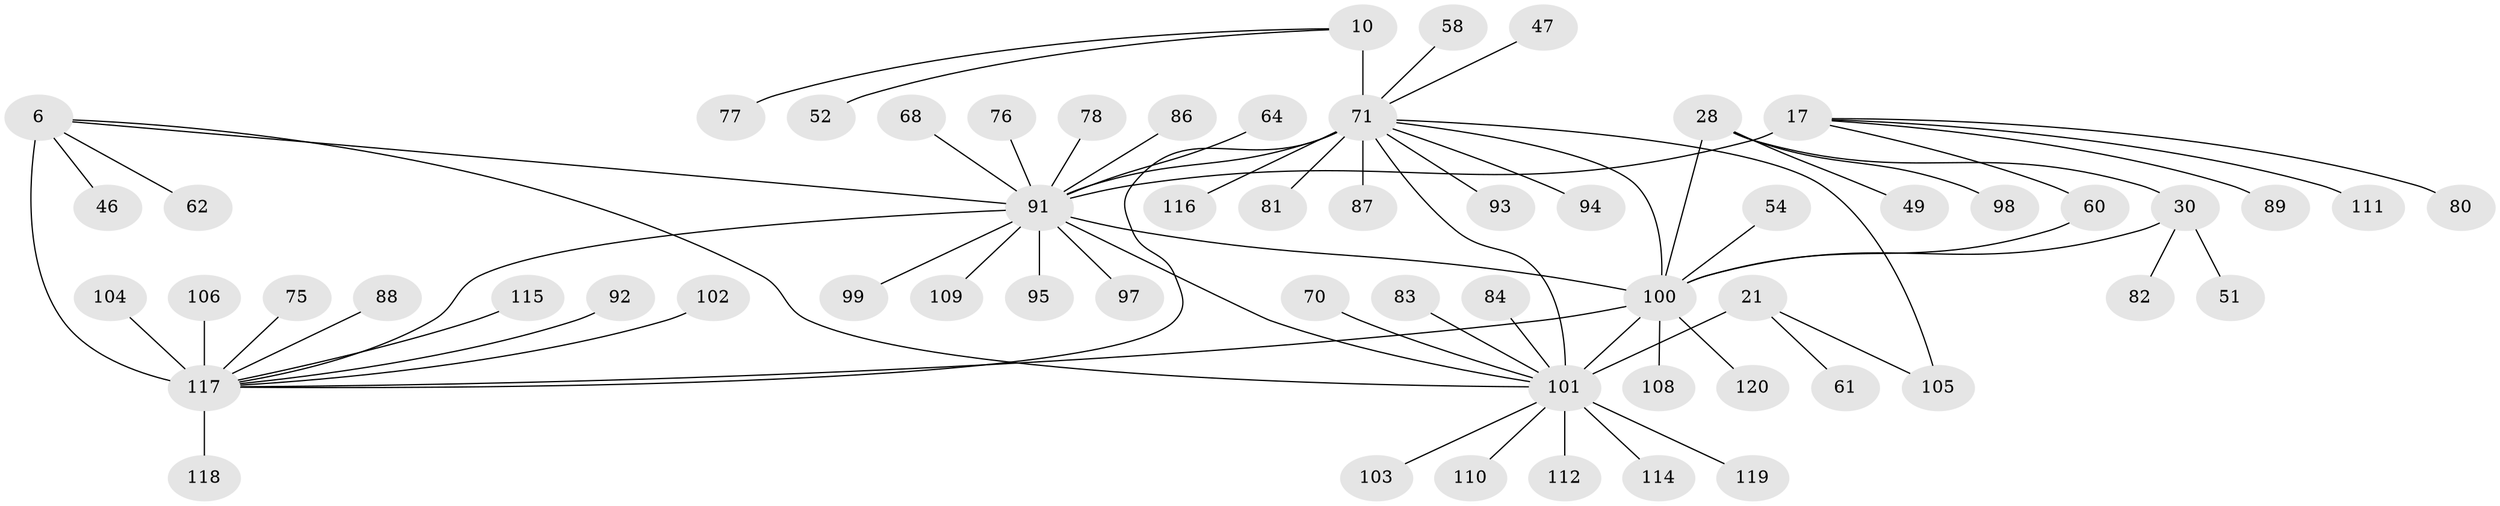 // original degree distribution, {9: 0.05, 8: 0.03333333333333333, 10: 0.05, 6: 0.058333333333333334, 11: 0.016666666666666666, 7: 0.025, 5: 0.008333333333333333, 12: 0.008333333333333333, 1: 0.5583333333333333, 2: 0.175, 3: 0.008333333333333333, 4: 0.008333333333333333}
// Generated by graph-tools (version 1.1) at 2025/58/03/04/25 21:58:43]
// undirected, 60 vertices, 69 edges
graph export_dot {
graph [start="1"]
  node [color=gray90,style=filled];
  6 [super="+2"];
  10 [super="+9"];
  17 [super="+16"];
  21 [super="+19"];
  28 [super="+27"];
  30 [super="+29"];
  46;
  47;
  49 [super="+38"];
  51;
  52;
  54;
  58;
  60;
  61;
  62;
  64;
  68;
  70;
  71 [super="+37+42+44"];
  75;
  76 [super="+34"];
  77;
  78;
  80 [super="+72"];
  81;
  82;
  83;
  84;
  86;
  87;
  88 [super="+59"];
  89;
  91 [super="+14+18+31+35+53+56"];
  92;
  93;
  94 [super="+48"];
  95;
  97 [super="+79"];
  98;
  99;
  100 [super="+66+26+39+43+50"];
  101 [super="+23+24+63"];
  102;
  103;
  104;
  105;
  106;
  108 [super="+107"];
  109 [super="+67"];
  110 [super="+90"];
  111 [super="+57"];
  112;
  114;
  115;
  116;
  117 [super="+69+65+32+33+45+73"];
  118 [super="+113"];
  119 [super="+85"];
  120;
  6 -- 62;
  6 -- 46;
  6 -- 117 [weight=8];
  6 -- 91;
  6 -- 101;
  10 -- 77;
  10 -- 52;
  10 -- 71 [weight=8];
  17 -- 60;
  17 -- 89;
  17 -- 111;
  17 -- 80;
  17 -- 91 [weight=8];
  21 -- 105;
  21 -- 61;
  21 -- 101 [weight=8];
  28 -- 30 [weight=4];
  28 -- 98;
  28 -- 49;
  28 -- 100 [weight=4];
  30 -- 82;
  30 -- 51;
  30 -- 100 [weight=4];
  47 -- 71;
  54 -- 100;
  58 -- 71;
  60 -- 100;
  64 -- 91;
  68 -- 91;
  70 -- 101;
  71 -- 81;
  71 -- 87;
  71 -- 91 [weight=2];
  71 -- 93;
  71 -- 94;
  71 -- 100 [weight=2];
  71 -- 105;
  71 -- 116;
  71 -- 117;
  71 -- 101;
  75 -- 117;
  76 -- 91;
  78 -- 91;
  83 -- 101;
  84 -- 101;
  86 -- 91;
  88 -- 117;
  91 -- 99;
  91 -- 109;
  91 -- 95;
  91 -- 97;
  91 -- 100;
  91 -- 117 [weight=2];
  91 -- 101 [weight=2];
  92 -- 117;
  100 -- 108;
  100 -- 120;
  100 -- 117;
  100 -- 101;
  101 -- 103;
  101 -- 112;
  101 -- 114;
  101 -- 110;
  101 -- 119;
  102 -- 117;
  104 -- 117;
  106 -- 117;
  115 -- 117;
  117 -- 118;
}
